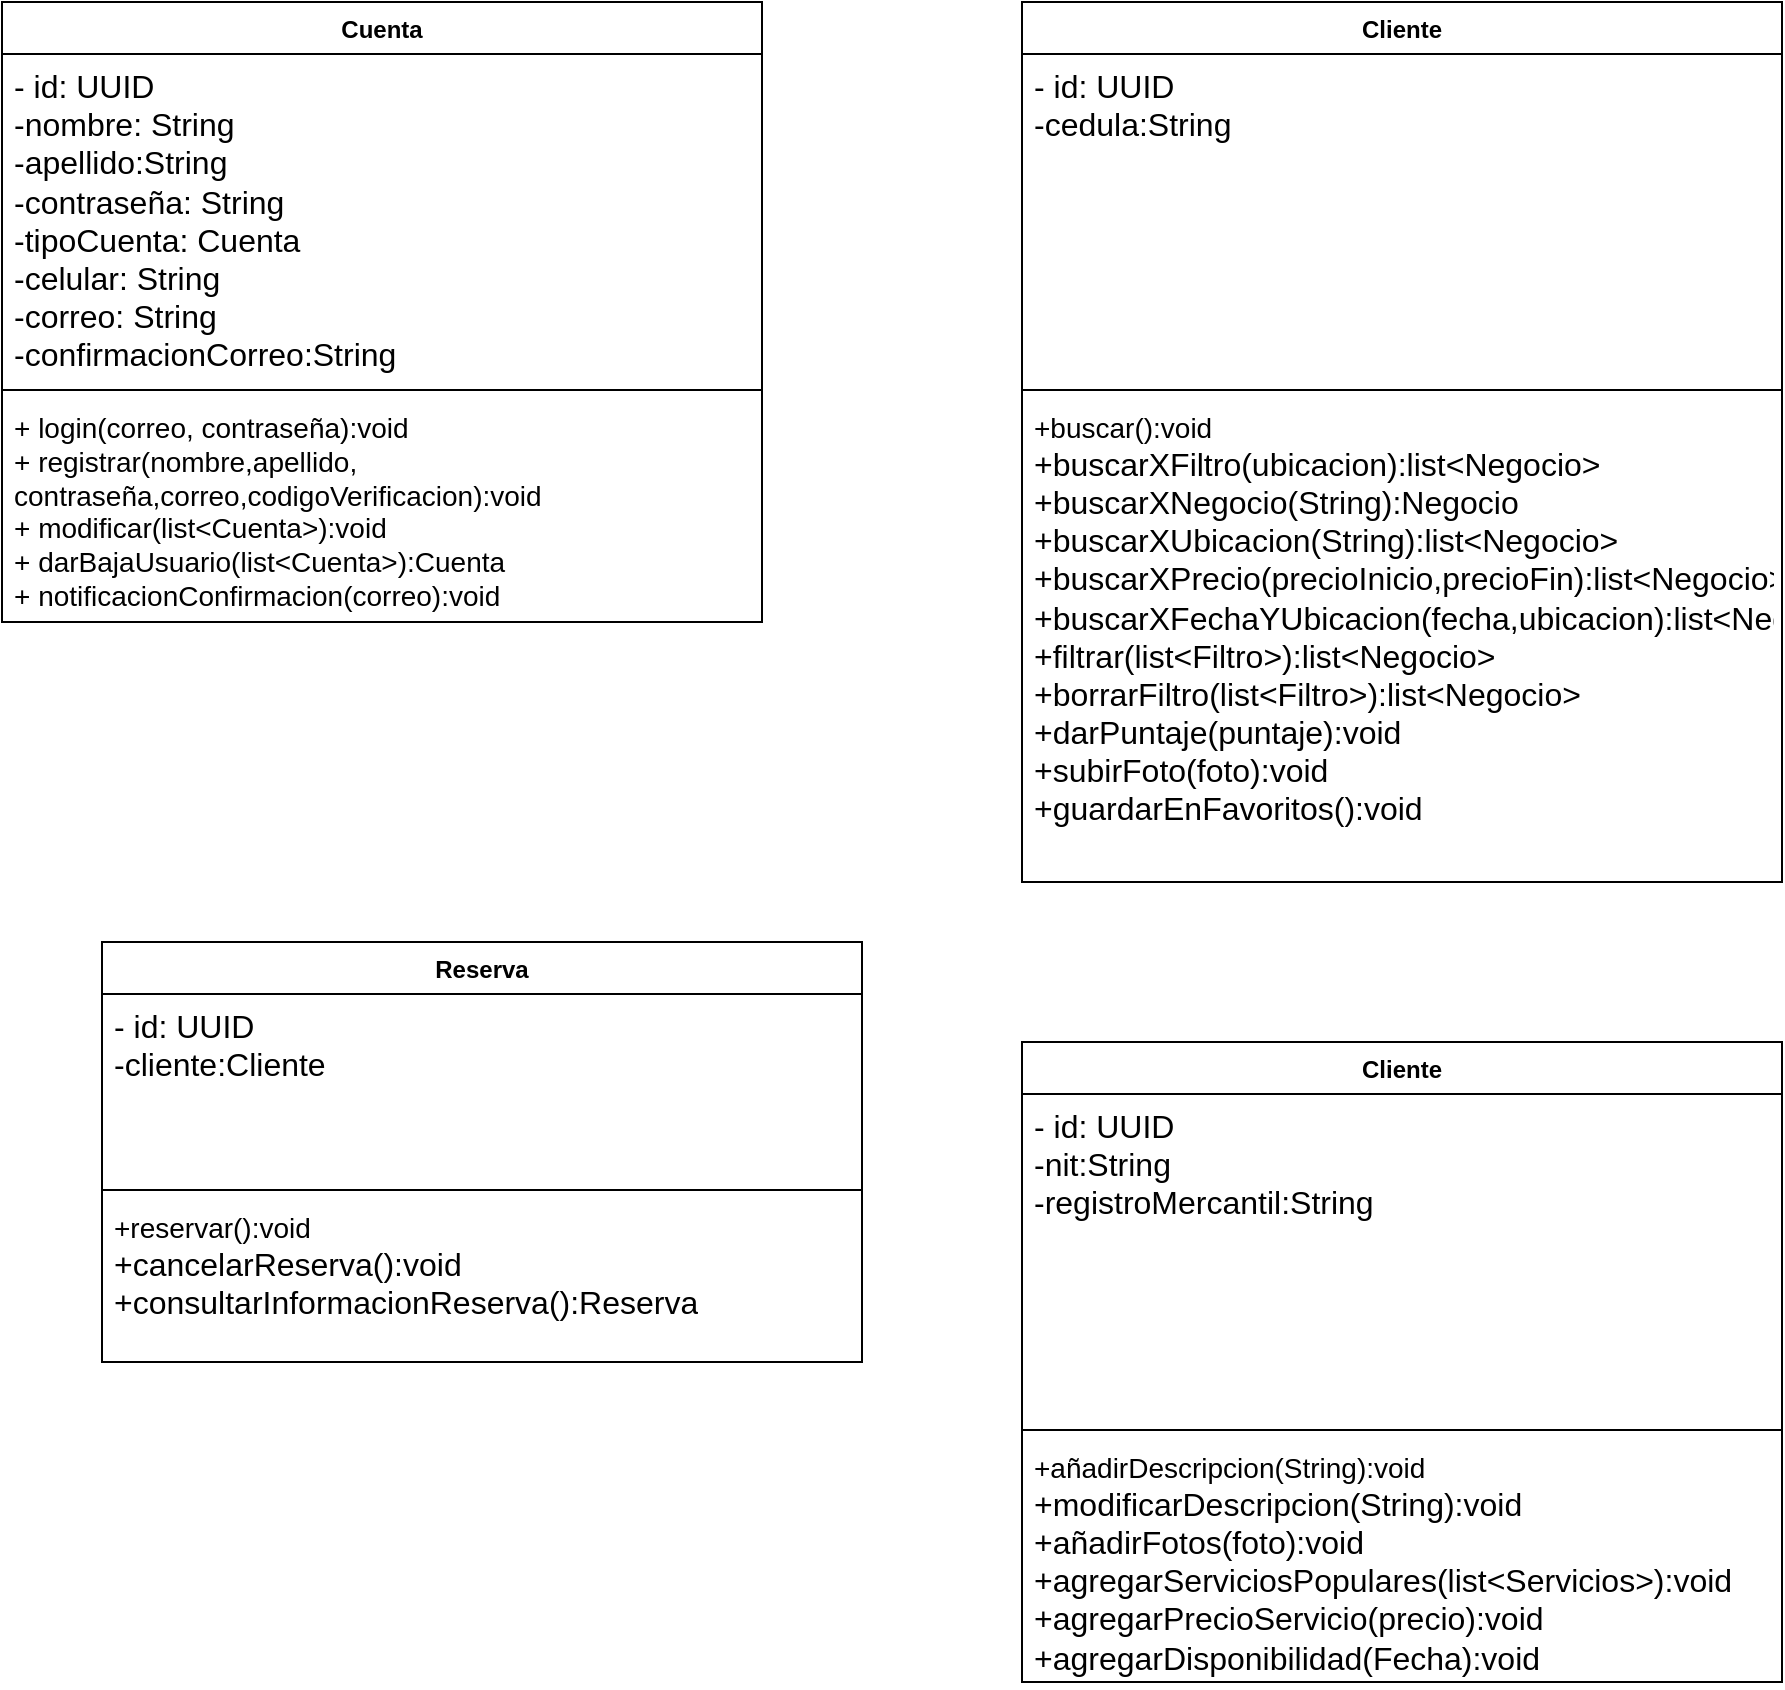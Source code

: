 <mxfile version="24.0.7" type="github">
  <diagram name="Página-1" id="mnio-C2Lh0RUzU-9WqNZ">
    <mxGraphModel dx="1518" dy="701" grid="1" gridSize="10" guides="1" tooltips="1" connect="1" arrows="1" fold="1" page="1" pageScale="1" pageWidth="827" pageHeight="1169" math="0" shadow="0">
      <root>
        <mxCell id="0" />
        <mxCell id="1" parent="0" />
        <mxCell id="CJgB7CevMzW0p5anMN1k-11" value="Cuenta&lt;div&gt;&lt;br&gt;&lt;/div&gt;&lt;div&gt;&lt;br&gt;&lt;/div&gt;" style="swimlane;fontStyle=1;align=center;verticalAlign=top;childLayout=stackLayout;horizontal=1;startSize=26;horizontalStack=0;resizeParent=1;resizeParentMax=0;resizeLast=0;collapsible=1;marginBottom=0;whiteSpace=wrap;html=1;" vertex="1" parent="1">
          <mxGeometry y="40" width="380" height="310" as="geometry" />
        </mxCell>
        <mxCell id="CJgB7CevMzW0p5anMN1k-12" value="&lt;font style=&quot;font-size: 16px;&quot;&gt;- id: UUID&lt;/font&gt;&lt;div&gt;&lt;font size=&quot;3&quot;&gt;-nombre: String&lt;/font&gt;&lt;/div&gt;&lt;div&gt;&lt;font size=&quot;3&quot;&gt;-apellido:String&lt;/font&gt;&lt;/div&gt;&lt;div&gt;&lt;font size=&quot;3&quot;&gt;-contraseña: String&lt;/font&gt;&lt;/div&gt;&lt;div&gt;&lt;font size=&quot;3&quot;&gt;-tipoCuenta: Cuenta&lt;/font&gt;&lt;/div&gt;&lt;div&gt;&lt;font size=&quot;3&quot;&gt;-celular: String&lt;/font&gt;&lt;/div&gt;&lt;div&gt;&lt;font size=&quot;3&quot;&gt;-correo: String&lt;/font&gt;&lt;/div&gt;&lt;div&gt;&lt;font size=&quot;3&quot;&gt;-confirmacionCorreo:String&lt;/font&gt;&lt;/div&gt;&lt;div&gt;&lt;font size=&quot;3&quot;&gt;&lt;br&gt;&lt;/font&gt;&lt;/div&gt;&lt;div&gt;&lt;br&gt;&lt;/div&gt;&lt;div&gt;&lt;br&gt;&lt;/div&gt;" style="text;strokeColor=none;fillColor=none;align=left;verticalAlign=top;spacingLeft=4;spacingRight=4;overflow=hidden;rotatable=0;points=[[0,0.5],[1,0.5]];portConstraint=eastwest;whiteSpace=wrap;html=1;" vertex="1" parent="CJgB7CevMzW0p5anMN1k-11">
          <mxGeometry y="26" width="380" height="164" as="geometry" />
        </mxCell>
        <mxCell id="CJgB7CevMzW0p5anMN1k-13" value="" style="line;strokeWidth=1;fillColor=none;align=left;verticalAlign=middle;spacingTop=-1;spacingLeft=3;spacingRight=3;rotatable=0;labelPosition=right;points=[];portConstraint=eastwest;strokeColor=inherit;" vertex="1" parent="CJgB7CevMzW0p5anMN1k-11">
          <mxGeometry y="190" width="380" height="8" as="geometry" />
        </mxCell>
        <mxCell id="CJgB7CevMzW0p5anMN1k-14" value="&lt;font style=&quot;font-size: 14px;&quot;&gt;+ login(correo, contraseña):void&lt;br&gt;+ registrar(nombre,apellido, contraseña,correo,codigoVerificacion):void&lt;br&gt;+ modificar(list&amp;lt;Cuenta&amp;gt;):void&lt;br&gt;+ darBajaUsuario(list&amp;lt;Cuenta&amp;gt;):Cuenta&lt;br&gt;+ notificacionConfirmacion(correo):void&lt;/font&gt;" style="text;strokeColor=none;fillColor=none;align=left;verticalAlign=top;spacingLeft=4;spacingRight=4;overflow=hidden;rotatable=0;points=[[0,0.5],[1,0.5]];portConstraint=eastwest;whiteSpace=wrap;html=1;" vertex="1" parent="CJgB7CevMzW0p5anMN1k-11">
          <mxGeometry y="198" width="380" height="112" as="geometry" />
        </mxCell>
        <mxCell id="CJgB7CevMzW0p5anMN1k-17" value="&lt;div&gt;Cliente&lt;/div&gt;" style="swimlane;fontStyle=1;align=center;verticalAlign=top;childLayout=stackLayout;horizontal=1;startSize=26;horizontalStack=0;resizeParent=1;resizeParentMax=0;resizeLast=0;collapsible=1;marginBottom=0;whiteSpace=wrap;html=1;" vertex="1" parent="1">
          <mxGeometry x="510" y="40" width="380" height="440" as="geometry" />
        </mxCell>
        <mxCell id="CJgB7CevMzW0p5anMN1k-18" value="&lt;span style=&quot;font-size: 16px;&quot;&gt;- id: UUID&lt;/span&gt;&lt;div&gt;&lt;span style=&quot;font-size: 16px;&quot;&gt;-cedula:String&lt;/span&gt;&lt;/div&gt;&lt;div&gt;&lt;span style=&quot;font-size: 16px;&quot;&gt;&lt;br&gt;&lt;/span&gt;&lt;/div&gt;" style="text;strokeColor=none;fillColor=none;align=left;verticalAlign=top;spacingLeft=4;spacingRight=4;overflow=hidden;rotatable=0;points=[[0,0.5],[1,0.5]];portConstraint=eastwest;whiteSpace=wrap;html=1;" vertex="1" parent="CJgB7CevMzW0p5anMN1k-17">
          <mxGeometry y="26" width="380" height="164" as="geometry" />
        </mxCell>
        <mxCell id="CJgB7CevMzW0p5anMN1k-19" value="" style="line;strokeWidth=1;fillColor=none;align=left;verticalAlign=middle;spacingTop=-1;spacingLeft=3;spacingRight=3;rotatable=0;labelPosition=right;points=[];portConstraint=eastwest;strokeColor=inherit;" vertex="1" parent="CJgB7CevMzW0p5anMN1k-17">
          <mxGeometry y="190" width="380" height="8" as="geometry" />
        </mxCell>
        <mxCell id="CJgB7CevMzW0p5anMN1k-20" value="&lt;font style=&quot;font-size: 14px;&quot;&gt;+buscar():void&lt;/font&gt;&lt;div&gt;&lt;font size=&quot;3&quot;&gt;+buscarXFiltro(ubicacion):list&amp;lt;Negocio&amp;gt;&lt;/font&gt;&lt;/div&gt;&lt;div&gt;&lt;font size=&quot;3&quot;&gt;+buscarXNegocio(String):Negocio&lt;/font&gt;&lt;/div&gt;&lt;div&gt;&lt;font size=&quot;3&quot;&gt;+buscarXUbicacion(String):&lt;span style=&quot;background-color: initial;&quot;&gt;list&amp;lt;Negocio&amp;gt;&lt;/span&gt;&lt;/font&gt;&lt;/div&gt;&lt;div&gt;&lt;font size=&quot;3&quot;&gt;&lt;span style=&quot;background-color: initial;&quot;&gt;+buscarXPrecio(precioInicio,precioFin):&lt;/span&gt;&lt;span style=&quot;background-color: initial;&quot;&gt;list&amp;lt;Negocio&amp;gt;&lt;/span&gt;&lt;/font&gt;&lt;/div&gt;&lt;div&gt;&lt;font size=&quot;3&quot;&gt;&lt;span style=&quot;background-color: initial;&quot;&gt;+buscarXFechaYUbicacion(fecha,ubicacion):&lt;/span&gt;&lt;span style=&quot;background-color: initial;&quot;&gt;list&amp;lt;Negocio&amp;gt;&lt;/span&gt;&lt;/font&gt;&lt;/div&gt;&lt;div&gt;&lt;font size=&quot;3&quot;&gt;&lt;span style=&quot;background-color: initial;&quot;&gt;+filtrar(&lt;/span&gt;&lt;span style=&quot;background-color: initial;&quot;&gt;list&amp;lt;Filtro&amp;gt;&lt;/span&gt;&lt;span style=&quot;background-color: initial;&quot;&gt;):&lt;/span&gt;&lt;span style=&quot;background-color: initial;&quot;&gt;list&amp;lt;Negocio&amp;gt;&lt;/span&gt;&lt;/font&gt;&lt;/div&gt;&lt;div&gt;&lt;font size=&quot;3&quot;&gt;&lt;span style=&quot;background-color: initial;&quot;&gt;+borrarFiltro(&lt;/span&gt;&lt;span style=&quot;background-color: initial;&quot;&gt;list&amp;lt;Filtro&amp;gt;&lt;/span&gt;&lt;span style=&quot;background-color: initial;&quot;&gt;):&lt;/span&gt;&lt;span style=&quot;background-color: initial;&quot;&gt;list&amp;lt;Negocio&amp;gt;&lt;/span&gt;&lt;/font&gt;&lt;/div&gt;&lt;div&gt;&lt;span style=&quot;background-color: initial;&quot;&gt;&lt;font size=&quot;3&quot;&gt;+darPuntaje(puntaje):void&lt;/font&gt;&lt;/span&gt;&lt;/div&gt;&lt;div&gt;&lt;span style=&quot;background-color: initial;&quot;&gt;&lt;font size=&quot;3&quot;&gt;+subirFoto(foto):void&lt;/font&gt;&lt;/span&gt;&lt;/div&gt;&lt;div&gt;&lt;span style=&quot;background-color: initial;&quot;&gt;&lt;font size=&quot;3&quot;&gt;+guardarEnFavoritos():void&lt;/font&gt;&lt;/span&gt;&lt;/div&gt;" style="text;strokeColor=none;fillColor=none;align=left;verticalAlign=top;spacingLeft=4;spacingRight=4;overflow=hidden;rotatable=0;points=[[0,0.5],[1,0.5]];portConstraint=eastwest;whiteSpace=wrap;html=1;" vertex="1" parent="CJgB7CevMzW0p5anMN1k-17">
          <mxGeometry y="198" width="380" height="242" as="geometry" />
        </mxCell>
        <mxCell id="CJgB7CevMzW0p5anMN1k-21" value="&lt;div&gt;Cliente&lt;/div&gt;" style="swimlane;fontStyle=1;align=center;verticalAlign=top;childLayout=stackLayout;horizontal=1;startSize=26;horizontalStack=0;resizeParent=1;resizeParentMax=0;resizeLast=0;collapsible=1;marginBottom=0;whiteSpace=wrap;html=1;" vertex="1" parent="1">
          <mxGeometry x="510" y="560" width="380" height="320" as="geometry" />
        </mxCell>
        <mxCell id="CJgB7CevMzW0p5anMN1k-22" value="&lt;span style=&quot;font-size: 16px;&quot;&gt;- id: UUID&lt;/span&gt;&lt;div&gt;&lt;span style=&quot;font-size: 16px;&quot;&gt;-nit:String&lt;/span&gt;&lt;/div&gt;&lt;div&gt;&lt;span style=&quot;font-size: 16px;&quot;&gt;-registroMercantil:String&lt;/span&gt;&lt;/div&gt;&lt;div&gt;&lt;span style=&quot;font-size: 16px;&quot;&gt;&lt;br&gt;&lt;/span&gt;&lt;/div&gt;" style="text;strokeColor=none;fillColor=none;align=left;verticalAlign=top;spacingLeft=4;spacingRight=4;overflow=hidden;rotatable=0;points=[[0,0.5],[1,0.5]];portConstraint=eastwest;whiteSpace=wrap;html=1;" vertex="1" parent="CJgB7CevMzW0p5anMN1k-21">
          <mxGeometry y="26" width="380" height="164" as="geometry" />
        </mxCell>
        <mxCell id="CJgB7CevMzW0p5anMN1k-23" value="" style="line;strokeWidth=1;fillColor=none;align=left;verticalAlign=middle;spacingTop=-1;spacingLeft=3;spacingRight=3;rotatable=0;labelPosition=right;points=[];portConstraint=eastwest;strokeColor=inherit;" vertex="1" parent="CJgB7CevMzW0p5anMN1k-21">
          <mxGeometry y="190" width="380" height="8" as="geometry" />
        </mxCell>
        <mxCell id="CJgB7CevMzW0p5anMN1k-24" value="&lt;font style=&quot;font-size: 14px;&quot;&gt;+añadirDescripcion(String):void&lt;/font&gt;&lt;div&gt;&lt;font size=&quot;3&quot;&gt;+modificarDescripcion(String):void&lt;/font&gt;&lt;/div&gt;&lt;div&gt;&lt;font size=&quot;3&quot;&gt;+añadirFotos(foto):void&lt;/font&gt;&lt;/div&gt;&lt;div&gt;&lt;font size=&quot;3&quot;&gt;+agregarServiciosPopulares(list&amp;lt;Servicios&amp;gt;):void&lt;/font&gt;&lt;/div&gt;&lt;div&gt;&lt;font size=&quot;3&quot;&gt;&lt;span style=&quot;background-color: initial;&quot;&gt;+agregarPrecioServicio(precio):void&lt;/span&gt;&lt;/font&gt;&lt;/div&gt;&lt;div&gt;&lt;font size=&quot;3&quot;&gt;&lt;span style=&quot;background-color: initial;&quot;&gt;+agregarDisponibilidad(Fecha):void&lt;/span&gt;&lt;/font&gt;&lt;/div&gt;&lt;div&gt;&lt;br&gt;&lt;/div&gt;" style="text;strokeColor=none;fillColor=none;align=left;verticalAlign=top;spacingLeft=4;spacingRight=4;overflow=hidden;rotatable=0;points=[[0,0.5],[1,0.5]];portConstraint=eastwest;whiteSpace=wrap;html=1;" vertex="1" parent="CJgB7CevMzW0p5anMN1k-21">
          <mxGeometry y="198" width="380" height="122" as="geometry" />
        </mxCell>
        <mxCell id="CJgB7CevMzW0p5anMN1k-25" value="&lt;div&gt;Reserva&lt;/div&gt;" style="swimlane;fontStyle=1;align=center;verticalAlign=top;childLayout=stackLayout;horizontal=1;startSize=26;horizontalStack=0;resizeParent=1;resizeParentMax=0;resizeLast=0;collapsible=1;marginBottom=0;whiteSpace=wrap;html=1;" vertex="1" parent="1">
          <mxGeometry x="50" y="510" width="380" height="210" as="geometry" />
        </mxCell>
        <mxCell id="CJgB7CevMzW0p5anMN1k-26" value="&lt;span style=&quot;font-size: 16px;&quot;&gt;- id: UUID&lt;/span&gt;&lt;div&gt;&lt;span style=&quot;font-size: 16px;&quot;&gt;-cliente:Cliente&lt;/span&gt;&lt;/div&gt;" style="text;strokeColor=none;fillColor=none;align=left;verticalAlign=top;spacingLeft=4;spacingRight=4;overflow=hidden;rotatable=0;points=[[0,0.5],[1,0.5]];portConstraint=eastwest;whiteSpace=wrap;html=1;" vertex="1" parent="CJgB7CevMzW0p5anMN1k-25">
          <mxGeometry y="26" width="380" height="94" as="geometry" />
        </mxCell>
        <mxCell id="CJgB7CevMzW0p5anMN1k-27" value="" style="line;strokeWidth=1;fillColor=none;align=left;verticalAlign=middle;spacingTop=-1;spacingLeft=3;spacingRight=3;rotatable=0;labelPosition=right;points=[];portConstraint=eastwest;strokeColor=inherit;" vertex="1" parent="CJgB7CevMzW0p5anMN1k-25">
          <mxGeometry y="120" width="380" height="8" as="geometry" />
        </mxCell>
        <mxCell id="CJgB7CevMzW0p5anMN1k-28" value="&lt;div&gt;&lt;font style=&quot;font-size: 14px;&quot;&gt;+reservar():void&lt;/font&gt;&lt;/div&gt;&lt;div&gt;&lt;font size=&quot;3&quot;&gt;+cancelarReserva():void&lt;/font&gt;&lt;/div&gt;&lt;div&gt;&lt;font size=&quot;3&quot;&gt;+consultarInformacionReserva():Reserva&lt;/font&gt;&lt;/div&gt;" style="text;strokeColor=none;fillColor=none;align=left;verticalAlign=top;spacingLeft=4;spacingRight=4;overflow=hidden;rotatable=0;points=[[0,0.5],[1,0.5]];portConstraint=eastwest;whiteSpace=wrap;html=1;" vertex="1" parent="CJgB7CevMzW0p5anMN1k-25">
          <mxGeometry y="128" width="380" height="82" as="geometry" />
        </mxCell>
      </root>
    </mxGraphModel>
  </diagram>
</mxfile>
